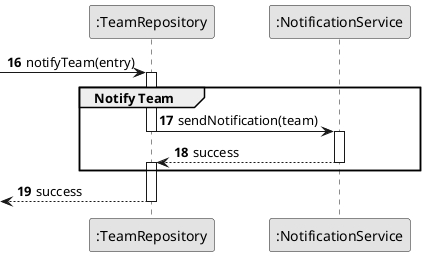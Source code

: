 @startuml
skinparam monochrome true
skinparam packageStyle rectangle
skinparam shadowing false

participant ":TeamRepository" as TeamRepo
participant ":NotificationService" as NotificationService


autonumber 16
 -> TeamRepo : notifyTeam(entry)

activate TeamRepo
    group Notify Team

    TeamRepo -> NotificationService : sendNotification(team)
    deactivate TeamRepo
    activate NotificationService

    NotificationService --> TeamRepo : success
    deactivate NotificationService
    activate TeamRepo

    end

 <-- TeamRepo: success
deactivate TeamRepo


@enduml